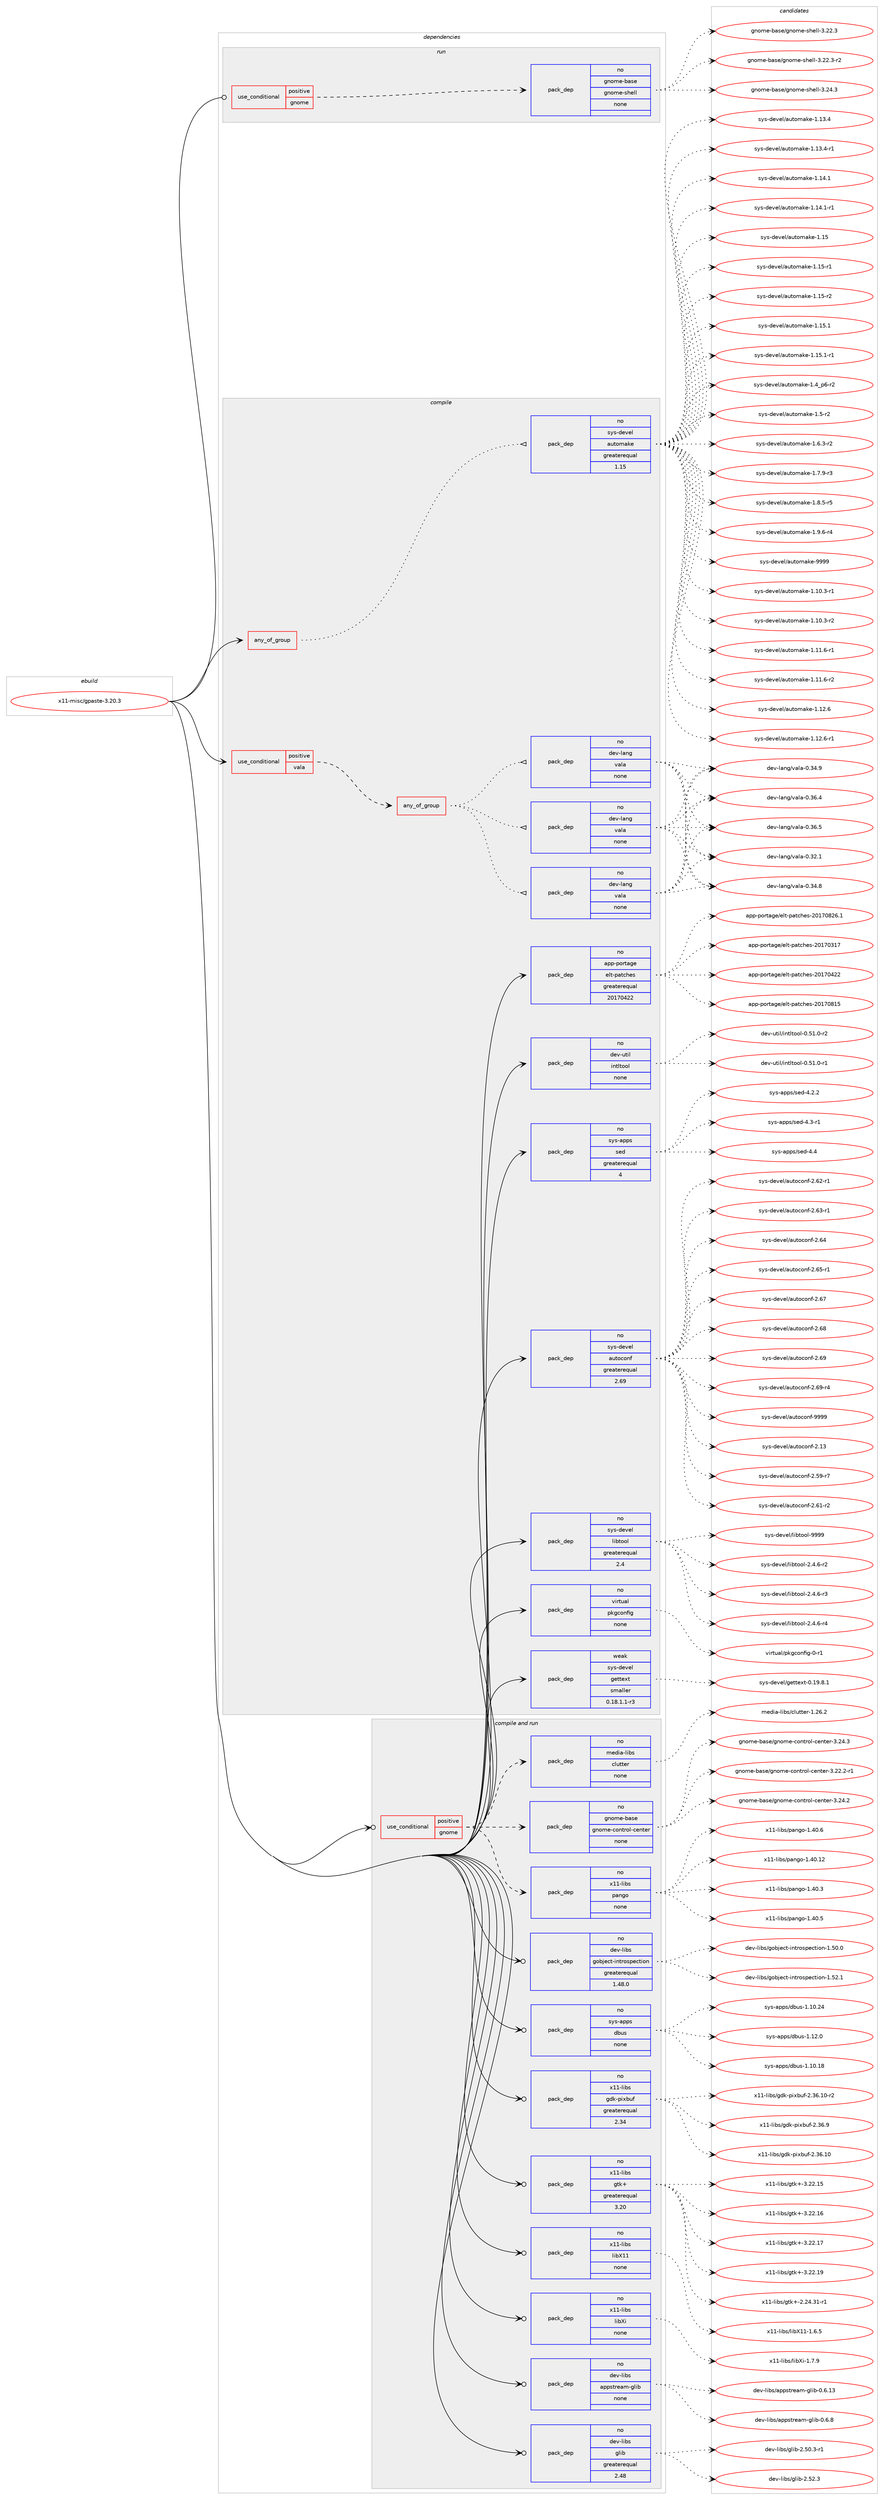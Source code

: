 digraph prolog {

# *************
# Graph options
# *************

newrank=true;
concentrate=true;
compound=true;
graph [rankdir=LR,fontname=Helvetica,fontsize=10,ranksep=1.5];#, ranksep=2.5, nodesep=0.2];
edge  [arrowhead=vee];
node  [fontname=Helvetica,fontsize=10];

# **********
# The ebuild
# **********

subgraph cluster_leftcol {
color=gray;
rank=same;
label=<<i>ebuild</i>>;
id [label="x11-misc/gpaste-3.20.3", color=red, width=4, href="../x11-misc/gpaste-3.20.3.svg"];
}

# ****************
# The dependencies
# ****************

subgraph cluster_midcol {
color=gray;
label=<<i>dependencies</i>>;
subgraph cluster_compile {
fillcolor="#eeeeee";
style=filled;
label=<<i>compile</i>>;
subgraph any9454 {
dependency522282 [label=<<TABLE BORDER="0" CELLBORDER="1" CELLSPACING="0" CELLPADDING="4"><TR><TD CELLPADDING="10">any_of_group</TD></TR></TABLE>>, shape=none, color=red];subgraph pack389402 {
dependency522283 [label=<<TABLE BORDER="0" CELLBORDER="1" CELLSPACING="0" CELLPADDING="4" WIDTH="220"><TR><TD ROWSPAN="6" CELLPADDING="30">pack_dep</TD></TR><TR><TD WIDTH="110">no</TD></TR><TR><TD>sys-devel</TD></TR><TR><TD>automake</TD></TR><TR><TD>greaterequal</TD></TR><TR><TD>1.15</TD></TR></TABLE>>, shape=none, color=blue];
}
dependency522282:e -> dependency522283:w [weight=20,style="dotted",arrowhead="oinv"];
}
id:e -> dependency522282:w [weight=20,style="solid",arrowhead="vee"];
subgraph cond123083 {
dependency522284 [label=<<TABLE BORDER="0" CELLBORDER="1" CELLSPACING="0" CELLPADDING="4"><TR><TD ROWSPAN="3" CELLPADDING="10">use_conditional</TD></TR><TR><TD>positive</TD></TR><TR><TD>vala</TD></TR></TABLE>>, shape=none, color=red];
subgraph any9455 {
dependency522285 [label=<<TABLE BORDER="0" CELLBORDER="1" CELLSPACING="0" CELLPADDING="4"><TR><TD CELLPADDING="10">any_of_group</TD></TR></TABLE>>, shape=none, color=red];subgraph pack389403 {
dependency522286 [label=<<TABLE BORDER="0" CELLBORDER="1" CELLSPACING="0" CELLPADDING="4" WIDTH="220"><TR><TD ROWSPAN="6" CELLPADDING="30">pack_dep</TD></TR><TR><TD WIDTH="110">no</TD></TR><TR><TD>dev-lang</TD></TR><TR><TD>vala</TD></TR><TR><TD>none</TD></TR><TR><TD></TD></TR></TABLE>>, shape=none, color=blue];
}
dependency522285:e -> dependency522286:w [weight=20,style="dotted",arrowhead="oinv"];
subgraph pack389404 {
dependency522287 [label=<<TABLE BORDER="0" CELLBORDER="1" CELLSPACING="0" CELLPADDING="4" WIDTH="220"><TR><TD ROWSPAN="6" CELLPADDING="30">pack_dep</TD></TR><TR><TD WIDTH="110">no</TD></TR><TR><TD>dev-lang</TD></TR><TR><TD>vala</TD></TR><TR><TD>none</TD></TR><TR><TD></TD></TR></TABLE>>, shape=none, color=blue];
}
dependency522285:e -> dependency522287:w [weight=20,style="dotted",arrowhead="oinv"];
subgraph pack389405 {
dependency522288 [label=<<TABLE BORDER="0" CELLBORDER="1" CELLSPACING="0" CELLPADDING="4" WIDTH="220"><TR><TD ROWSPAN="6" CELLPADDING="30">pack_dep</TD></TR><TR><TD WIDTH="110">no</TD></TR><TR><TD>dev-lang</TD></TR><TR><TD>vala</TD></TR><TR><TD>none</TD></TR><TR><TD></TD></TR></TABLE>>, shape=none, color=blue];
}
dependency522285:e -> dependency522288:w [weight=20,style="dotted",arrowhead="oinv"];
}
dependency522284:e -> dependency522285:w [weight=20,style="dashed",arrowhead="vee"];
}
id:e -> dependency522284:w [weight=20,style="solid",arrowhead="vee"];
subgraph pack389406 {
dependency522289 [label=<<TABLE BORDER="0" CELLBORDER="1" CELLSPACING="0" CELLPADDING="4" WIDTH="220"><TR><TD ROWSPAN="6" CELLPADDING="30">pack_dep</TD></TR><TR><TD WIDTH="110">no</TD></TR><TR><TD>app-portage</TD></TR><TR><TD>elt-patches</TD></TR><TR><TD>greaterequal</TD></TR><TR><TD>20170422</TD></TR></TABLE>>, shape=none, color=blue];
}
id:e -> dependency522289:w [weight=20,style="solid",arrowhead="vee"];
subgraph pack389407 {
dependency522290 [label=<<TABLE BORDER="0" CELLBORDER="1" CELLSPACING="0" CELLPADDING="4" WIDTH="220"><TR><TD ROWSPAN="6" CELLPADDING="30">pack_dep</TD></TR><TR><TD WIDTH="110">no</TD></TR><TR><TD>dev-util</TD></TR><TR><TD>intltool</TD></TR><TR><TD>none</TD></TR><TR><TD></TD></TR></TABLE>>, shape=none, color=blue];
}
id:e -> dependency522290:w [weight=20,style="solid",arrowhead="vee"];
subgraph pack389408 {
dependency522291 [label=<<TABLE BORDER="0" CELLBORDER="1" CELLSPACING="0" CELLPADDING="4" WIDTH="220"><TR><TD ROWSPAN="6" CELLPADDING="30">pack_dep</TD></TR><TR><TD WIDTH="110">no</TD></TR><TR><TD>sys-apps</TD></TR><TR><TD>sed</TD></TR><TR><TD>greaterequal</TD></TR><TR><TD>4</TD></TR></TABLE>>, shape=none, color=blue];
}
id:e -> dependency522291:w [weight=20,style="solid",arrowhead="vee"];
subgraph pack389409 {
dependency522292 [label=<<TABLE BORDER="0" CELLBORDER="1" CELLSPACING="0" CELLPADDING="4" WIDTH="220"><TR><TD ROWSPAN="6" CELLPADDING="30">pack_dep</TD></TR><TR><TD WIDTH="110">no</TD></TR><TR><TD>sys-devel</TD></TR><TR><TD>autoconf</TD></TR><TR><TD>greaterequal</TD></TR><TR><TD>2.69</TD></TR></TABLE>>, shape=none, color=blue];
}
id:e -> dependency522292:w [weight=20,style="solid",arrowhead="vee"];
subgraph pack389410 {
dependency522293 [label=<<TABLE BORDER="0" CELLBORDER="1" CELLSPACING="0" CELLPADDING="4" WIDTH="220"><TR><TD ROWSPAN="6" CELLPADDING="30">pack_dep</TD></TR><TR><TD WIDTH="110">no</TD></TR><TR><TD>sys-devel</TD></TR><TR><TD>libtool</TD></TR><TR><TD>greaterequal</TD></TR><TR><TD>2.4</TD></TR></TABLE>>, shape=none, color=blue];
}
id:e -> dependency522293:w [weight=20,style="solid",arrowhead="vee"];
subgraph pack389411 {
dependency522294 [label=<<TABLE BORDER="0" CELLBORDER="1" CELLSPACING="0" CELLPADDING="4" WIDTH="220"><TR><TD ROWSPAN="6" CELLPADDING="30">pack_dep</TD></TR><TR><TD WIDTH="110">no</TD></TR><TR><TD>virtual</TD></TR><TR><TD>pkgconfig</TD></TR><TR><TD>none</TD></TR><TR><TD></TD></TR></TABLE>>, shape=none, color=blue];
}
id:e -> dependency522294:w [weight=20,style="solid",arrowhead="vee"];
subgraph pack389412 {
dependency522295 [label=<<TABLE BORDER="0" CELLBORDER="1" CELLSPACING="0" CELLPADDING="4" WIDTH="220"><TR><TD ROWSPAN="6" CELLPADDING="30">pack_dep</TD></TR><TR><TD WIDTH="110">weak</TD></TR><TR><TD>sys-devel</TD></TR><TR><TD>gettext</TD></TR><TR><TD>smaller</TD></TR><TR><TD>0.18.1.1-r3</TD></TR></TABLE>>, shape=none, color=blue];
}
id:e -> dependency522295:w [weight=20,style="solid",arrowhead="vee"];
}
subgraph cluster_compileandrun {
fillcolor="#eeeeee";
style=filled;
label=<<i>compile and run</i>>;
subgraph cond123084 {
dependency522296 [label=<<TABLE BORDER="0" CELLBORDER="1" CELLSPACING="0" CELLPADDING="4"><TR><TD ROWSPAN="3" CELLPADDING="10">use_conditional</TD></TR><TR><TD>positive</TD></TR><TR><TD>gnome</TD></TR></TABLE>>, shape=none, color=red];
subgraph pack389413 {
dependency522297 [label=<<TABLE BORDER="0" CELLBORDER="1" CELLSPACING="0" CELLPADDING="4" WIDTH="220"><TR><TD ROWSPAN="6" CELLPADDING="30">pack_dep</TD></TR><TR><TD WIDTH="110">no</TD></TR><TR><TD>gnome-base</TD></TR><TR><TD>gnome-control-center</TD></TR><TR><TD>none</TD></TR><TR><TD></TD></TR></TABLE>>, shape=none, color=blue];
}
dependency522296:e -> dependency522297:w [weight=20,style="dashed",arrowhead="vee"];
subgraph pack389414 {
dependency522298 [label=<<TABLE BORDER="0" CELLBORDER="1" CELLSPACING="0" CELLPADDING="4" WIDTH="220"><TR><TD ROWSPAN="6" CELLPADDING="30">pack_dep</TD></TR><TR><TD WIDTH="110">no</TD></TR><TR><TD>media-libs</TD></TR><TR><TD>clutter</TD></TR><TR><TD>none</TD></TR><TR><TD></TD></TR></TABLE>>, shape=none, color=blue];
}
dependency522296:e -> dependency522298:w [weight=20,style="dashed",arrowhead="vee"];
subgraph pack389415 {
dependency522299 [label=<<TABLE BORDER="0" CELLBORDER="1" CELLSPACING="0" CELLPADDING="4" WIDTH="220"><TR><TD ROWSPAN="6" CELLPADDING="30">pack_dep</TD></TR><TR><TD WIDTH="110">no</TD></TR><TR><TD>x11-libs</TD></TR><TR><TD>pango</TD></TR><TR><TD>none</TD></TR><TR><TD></TD></TR></TABLE>>, shape=none, color=blue];
}
dependency522296:e -> dependency522299:w [weight=20,style="dashed",arrowhead="vee"];
}
id:e -> dependency522296:w [weight=20,style="solid",arrowhead="odotvee"];
subgraph pack389416 {
dependency522300 [label=<<TABLE BORDER="0" CELLBORDER="1" CELLSPACING="0" CELLPADDING="4" WIDTH="220"><TR><TD ROWSPAN="6" CELLPADDING="30">pack_dep</TD></TR><TR><TD WIDTH="110">no</TD></TR><TR><TD>dev-libs</TD></TR><TR><TD>appstream-glib</TD></TR><TR><TD>none</TD></TR><TR><TD></TD></TR></TABLE>>, shape=none, color=blue];
}
id:e -> dependency522300:w [weight=20,style="solid",arrowhead="odotvee"];
subgraph pack389417 {
dependency522301 [label=<<TABLE BORDER="0" CELLBORDER="1" CELLSPACING="0" CELLPADDING="4" WIDTH="220"><TR><TD ROWSPAN="6" CELLPADDING="30">pack_dep</TD></TR><TR><TD WIDTH="110">no</TD></TR><TR><TD>dev-libs</TD></TR><TR><TD>glib</TD></TR><TR><TD>greaterequal</TD></TR><TR><TD>2.48</TD></TR></TABLE>>, shape=none, color=blue];
}
id:e -> dependency522301:w [weight=20,style="solid",arrowhead="odotvee"];
subgraph pack389418 {
dependency522302 [label=<<TABLE BORDER="0" CELLBORDER="1" CELLSPACING="0" CELLPADDING="4" WIDTH="220"><TR><TD ROWSPAN="6" CELLPADDING="30">pack_dep</TD></TR><TR><TD WIDTH="110">no</TD></TR><TR><TD>dev-libs</TD></TR><TR><TD>gobject-introspection</TD></TR><TR><TD>greaterequal</TD></TR><TR><TD>1.48.0</TD></TR></TABLE>>, shape=none, color=blue];
}
id:e -> dependency522302:w [weight=20,style="solid",arrowhead="odotvee"];
subgraph pack389419 {
dependency522303 [label=<<TABLE BORDER="0" CELLBORDER="1" CELLSPACING="0" CELLPADDING="4" WIDTH="220"><TR><TD ROWSPAN="6" CELLPADDING="30">pack_dep</TD></TR><TR><TD WIDTH="110">no</TD></TR><TR><TD>sys-apps</TD></TR><TR><TD>dbus</TD></TR><TR><TD>none</TD></TR><TR><TD></TD></TR></TABLE>>, shape=none, color=blue];
}
id:e -> dependency522303:w [weight=20,style="solid",arrowhead="odotvee"];
subgraph pack389420 {
dependency522304 [label=<<TABLE BORDER="0" CELLBORDER="1" CELLSPACING="0" CELLPADDING="4" WIDTH="220"><TR><TD ROWSPAN="6" CELLPADDING="30">pack_dep</TD></TR><TR><TD WIDTH="110">no</TD></TR><TR><TD>x11-libs</TD></TR><TR><TD>gdk-pixbuf</TD></TR><TR><TD>greaterequal</TD></TR><TR><TD>2.34</TD></TR></TABLE>>, shape=none, color=blue];
}
id:e -> dependency522304:w [weight=20,style="solid",arrowhead="odotvee"];
subgraph pack389421 {
dependency522305 [label=<<TABLE BORDER="0" CELLBORDER="1" CELLSPACING="0" CELLPADDING="4" WIDTH="220"><TR><TD ROWSPAN="6" CELLPADDING="30">pack_dep</TD></TR><TR><TD WIDTH="110">no</TD></TR><TR><TD>x11-libs</TD></TR><TR><TD>gtk+</TD></TR><TR><TD>greaterequal</TD></TR><TR><TD>3.20</TD></TR></TABLE>>, shape=none, color=blue];
}
id:e -> dependency522305:w [weight=20,style="solid",arrowhead="odotvee"];
subgraph pack389422 {
dependency522306 [label=<<TABLE BORDER="0" CELLBORDER="1" CELLSPACING="0" CELLPADDING="4" WIDTH="220"><TR><TD ROWSPAN="6" CELLPADDING="30">pack_dep</TD></TR><TR><TD WIDTH="110">no</TD></TR><TR><TD>x11-libs</TD></TR><TR><TD>libX11</TD></TR><TR><TD>none</TD></TR><TR><TD></TD></TR></TABLE>>, shape=none, color=blue];
}
id:e -> dependency522306:w [weight=20,style="solid",arrowhead="odotvee"];
subgraph pack389423 {
dependency522307 [label=<<TABLE BORDER="0" CELLBORDER="1" CELLSPACING="0" CELLPADDING="4" WIDTH="220"><TR><TD ROWSPAN="6" CELLPADDING="30">pack_dep</TD></TR><TR><TD WIDTH="110">no</TD></TR><TR><TD>x11-libs</TD></TR><TR><TD>libXi</TD></TR><TR><TD>none</TD></TR><TR><TD></TD></TR></TABLE>>, shape=none, color=blue];
}
id:e -> dependency522307:w [weight=20,style="solid",arrowhead="odotvee"];
}
subgraph cluster_run {
fillcolor="#eeeeee";
style=filled;
label=<<i>run</i>>;
subgraph cond123085 {
dependency522308 [label=<<TABLE BORDER="0" CELLBORDER="1" CELLSPACING="0" CELLPADDING="4"><TR><TD ROWSPAN="3" CELLPADDING="10">use_conditional</TD></TR><TR><TD>positive</TD></TR><TR><TD>gnome</TD></TR></TABLE>>, shape=none, color=red];
subgraph pack389424 {
dependency522309 [label=<<TABLE BORDER="0" CELLBORDER="1" CELLSPACING="0" CELLPADDING="4" WIDTH="220"><TR><TD ROWSPAN="6" CELLPADDING="30">pack_dep</TD></TR><TR><TD WIDTH="110">no</TD></TR><TR><TD>gnome-base</TD></TR><TR><TD>gnome-shell</TD></TR><TR><TD>none</TD></TR><TR><TD></TD></TR></TABLE>>, shape=none, color=blue];
}
dependency522308:e -> dependency522309:w [weight=20,style="dashed",arrowhead="vee"];
}
id:e -> dependency522308:w [weight=20,style="solid",arrowhead="odot"];
}
}

# **************
# The candidates
# **************

subgraph cluster_choices {
rank=same;
color=gray;
label=<<i>candidates</i>>;

subgraph choice389402 {
color=black;
nodesep=1;
choice11512111545100101118101108479711711611110997107101454946494846514511449 [label="sys-devel/automake-1.10.3-r1", color=red, width=4,href="../sys-devel/automake-1.10.3-r1.svg"];
choice11512111545100101118101108479711711611110997107101454946494846514511450 [label="sys-devel/automake-1.10.3-r2", color=red, width=4,href="../sys-devel/automake-1.10.3-r2.svg"];
choice11512111545100101118101108479711711611110997107101454946494946544511449 [label="sys-devel/automake-1.11.6-r1", color=red, width=4,href="../sys-devel/automake-1.11.6-r1.svg"];
choice11512111545100101118101108479711711611110997107101454946494946544511450 [label="sys-devel/automake-1.11.6-r2", color=red, width=4,href="../sys-devel/automake-1.11.6-r2.svg"];
choice1151211154510010111810110847971171161111099710710145494649504654 [label="sys-devel/automake-1.12.6", color=red, width=4,href="../sys-devel/automake-1.12.6.svg"];
choice11512111545100101118101108479711711611110997107101454946495046544511449 [label="sys-devel/automake-1.12.6-r1", color=red, width=4,href="../sys-devel/automake-1.12.6-r1.svg"];
choice1151211154510010111810110847971171161111099710710145494649514652 [label="sys-devel/automake-1.13.4", color=red, width=4,href="../sys-devel/automake-1.13.4.svg"];
choice11512111545100101118101108479711711611110997107101454946495146524511449 [label="sys-devel/automake-1.13.4-r1", color=red, width=4,href="../sys-devel/automake-1.13.4-r1.svg"];
choice1151211154510010111810110847971171161111099710710145494649524649 [label="sys-devel/automake-1.14.1", color=red, width=4,href="../sys-devel/automake-1.14.1.svg"];
choice11512111545100101118101108479711711611110997107101454946495246494511449 [label="sys-devel/automake-1.14.1-r1", color=red, width=4,href="../sys-devel/automake-1.14.1-r1.svg"];
choice115121115451001011181011084797117116111109971071014549464953 [label="sys-devel/automake-1.15", color=red, width=4,href="../sys-devel/automake-1.15.svg"];
choice1151211154510010111810110847971171161111099710710145494649534511449 [label="sys-devel/automake-1.15-r1", color=red, width=4,href="../sys-devel/automake-1.15-r1.svg"];
choice1151211154510010111810110847971171161111099710710145494649534511450 [label="sys-devel/automake-1.15-r2", color=red, width=4,href="../sys-devel/automake-1.15-r2.svg"];
choice1151211154510010111810110847971171161111099710710145494649534649 [label="sys-devel/automake-1.15.1", color=red, width=4,href="../sys-devel/automake-1.15.1.svg"];
choice11512111545100101118101108479711711611110997107101454946495346494511449 [label="sys-devel/automake-1.15.1-r1", color=red, width=4,href="../sys-devel/automake-1.15.1-r1.svg"];
choice115121115451001011181011084797117116111109971071014549465295112544511450 [label="sys-devel/automake-1.4_p6-r2", color=red, width=4,href="../sys-devel/automake-1.4_p6-r2.svg"];
choice11512111545100101118101108479711711611110997107101454946534511450 [label="sys-devel/automake-1.5-r2", color=red, width=4,href="../sys-devel/automake-1.5-r2.svg"];
choice115121115451001011181011084797117116111109971071014549465446514511450 [label="sys-devel/automake-1.6.3-r2", color=red, width=4,href="../sys-devel/automake-1.6.3-r2.svg"];
choice115121115451001011181011084797117116111109971071014549465546574511451 [label="sys-devel/automake-1.7.9-r3", color=red, width=4,href="../sys-devel/automake-1.7.9-r3.svg"];
choice115121115451001011181011084797117116111109971071014549465646534511453 [label="sys-devel/automake-1.8.5-r5", color=red, width=4,href="../sys-devel/automake-1.8.5-r5.svg"];
choice115121115451001011181011084797117116111109971071014549465746544511452 [label="sys-devel/automake-1.9.6-r4", color=red, width=4,href="../sys-devel/automake-1.9.6-r4.svg"];
choice115121115451001011181011084797117116111109971071014557575757 [label="sys-devel/automake-9999", color=red, width=4,href="../sys-devel/automake-9999.svg"];
dependency522283:e -> choice11512111545100101118101108479711711611110997107101454946494846514511449:w [style=dotted,weight="100"];
dependency522283:e -> choice11512111545100101118101108479711711611110997107101454946494846514511450:w [style=dotted,weight="100"];
dependency522283:e -> choice11512111545100101118101108479711711611110997107101454946494946544511449:w [style=dotted,weight="100"];
dependency522283:e -> choice11512111545100101118101108479711711611110997107101454946494946544511450:w [style=dotted,weight="100"];
dependency522283:e -> choice1151211154510010111810110847971171161111099710710145494649504654:w [style=dotted,weight="100"];
dependency522283:e -> choice11512111545100101118101108479711711611110997107101454946495046544511449:w [style=dotted,weight="100"];
dependency522283:e -> choice1151211154510010111810110847971171161111099710710145494649514652:w [style=dotted,weight="100"];
dependency522283:e -> choice11512111545100101118101108479711711611110997107101454946495146524511449:w [style=dotted,weight="100"];
dependency522283:e -> choice1151211154510010111810110847971171161111099710710145494649524649:w [style=dotted,weight="100"];
dependency522283:e -> choice11512111545100101118101108479711711611110997107101454946495246494511449:w [style=dotted,weight="100"];
dependency522283:e -> choice115121115451001011181011084797117116111109971071014549464953:w [style=dotted,weight="100"];
dependency522283:e -> choice1151211154510010111810110847971171161111099710710145494649534511449:w [style=dotted,weight="100"];
dependency522283:e -> choice1151211154510010111810110847971171161111099710710145494649534511450:w [style=dotted,weight="100"];
dependency522283:e -> choice1151211154510010111810110847971171161111099710710145494649534649:w [style=dotted,weight="100"];
dependency522283:e -> choice11512111545100101118101108479711711611110997107101454946495346494511449:w [style=dotted,weight="100"];
dependency522283:e -> choice115121115451001011181011084797117116111109971071014549465295112544511450:w [style=dotted,weight="100"];
dependency522283:e -> choice11512111545100101118101108479711711611110997107101454946534511450:w [style=dotted,weight="100"];
dependency522283:e -> choice115121115451001011181011084797117116111109971071014549465446514511450:w [style=dotted,weight="100"];
dependency522283:e -> choice115121115451001011181011084797117116111109971071014549465546574511451:w [style=dotted,weight="100"];
dependency522283:e -> choice115121115451001011181011084797117116111109971071014549465646534511453:w [style=dotted,weight="100"];
dependency522283:e -> choice115121115451001011181011084797117116111109971071014549465746544511452:w [style=dotted,weight="100"];
dependency522283:e -> choice115121115451001011181011084797117116111109971071014557575757:w [style=dotted,weight="100"];
}
subgraph choice389403 {
color=black;
nodesep=1;
choice100101118451089711010347118971089745484651504649 [label="dev-lang/vala-0.32.1", color=red, width=4,href="../dev-lang/vala-0.32.1.svg"];
choice100101118451089711010347118971089745484651524656 [label="dev-lang/vala-0.34.8", color=red, width=4,href="../dev-lang/vala-0.34.8.svg"];
choice100101118451089711010347118971089745484651524657 [label="dev-lang/vala-0.34.9", color=red, width=4,href="../dev-lang/vala-0.34.9.svg"];
choice100101118451089711010347118971089745484651544652 [label="dev-lang/vala-0.36.4", color=red, width=4,href="../dev-lang/vala-0.36.4.svg"];
choice100101118451089711010347118971089745484651544653 [label="dev-lang/vala-0.36.5", color=red, width=4,href="../dev-lang/vala-0.36.5.svg"];
dependency522286:e -> choice100101118451089711010347118971089745484651504649:w [style=dotted,weight="100"];
dependency522286:e -> choice100101118451089711010347118971089745484651524656:w [style=dotted,weight="100"];
dependency522286:e -> choice100101118451089711010347118971089745484651524657:w [style=dotted,weight="100"];
dependency522286:e -> choice100101118451089711010347118971089745484651544652:w [style=dotted,weight="100"];
dependency522286:e -> choice100101118451089711010347118971089745484651544653:w [style=dotted,weight="100"];
}
subgraph choice389404 {
color=black;
nodesep=1;
choice100101118451089711010347118971089745484651504649 [label="dev-lang/vala-0.32.1", color=red, width=4,href="../dev-lang/vala-0.32.1.svg"];
choice100101118451089711010347118971089745484651524656 [label="dev-lang/vala-0.34.8", color=red, width=4,href="../dev-lang/vala-0.34.8.svg"];
choice100101118451089711010347118971089745484651524657 [label="dev-lang/vala-0.34.9", color=red, width=4,href="../dev-lang/vala-0.34.9.svg"];
choice100101118451089711010347118971089745484651544652 [label="dev-lang/vala-0.36.4", color=red, width=4,href="../dev-lang/vala-0.36.4.svg"];
choice100101118451089711010347118971089745484651544653 [label="dev-lang/vala-0.36.5", color=red, width=4,href="../dev-lang/vala-0.36.5.svg"];
dependency522287:e -> choice100101118451089711010347118971089745484651504649:w [style=dotted,weight="100"];
dependency522287:e -> choice100101118451089711010347118971089745484651524656:w [style=dotted,weight="100"];
dependency522287:e -> choice100101118451089711010347118971089745484651524657:w [style=dotted,weight="100"];
dependency522287:e -> choice100101118451089711010347118971089745484651544652:w [style=dotted,weight="100"];
dependency522287:e -> choice100101118451089711010347118971089745484651544653:w [style=dotted,weight="100"];
}
subgraph choice389405 {
color=black;
nodesep=1;
choice100101118451089711010347118971089745484651504649 [label="dev-lang/vala-0.32.1", color=red, width=4,href="../dev-lang/vala-0.32.1.svg"];
choice100101118451089711010347118971089745484651524656 [label="dev-lang/vala-0.34.8", color=red, width=4,href="../dev-lang/vala-0.34.8.svg"];
choice100101118451089711010347118971089745484651524657 [label="dev-lang/vala-0.34.9", color=red, width=4,href="../dev-lang/vala-0.34.9.svg"];
choice100101118451089711010347118971089745484651544652 [label="dev-lang/vala-0.36.4", color=red, width=4,href="../dev-lang/vala-0.36.4.svg"];
choice100101118451089711010347118971089745484651544653 [label="dev-lang/vala-0.36.5", color=red, width=4,href="../dev-lang/vala-0.36.5.svg"];
dependency522288:e -> choice100101118451089711010347118971089745484651504649:w [style=dotted,weight="100"];
dependency522288:e -> choice100101118451089711010347118971089745484651524656:w [style=dotted,weight="100"];
dependency522288:e -> choice100101118451089711010347118971089745484651524657:w [style=dotted,weight="100"];
dependency522288:e -> choice100101118451089711010347118971089745484651544652:w [style=dotted,weight="100"];
dependency522288:e -> choice100101118451089711010347118971089745484651544653:w [style=dotted,weight="100"];
}
subgraph choice389406 {
color=black;
nodesep=1;
choice97112112451121111141169710310147101108116451129711699104101115455048495548514955 [label="app-portage/elt-patches-20170317", color=red, width=4,href="../app-portage/elt-patches-20170317.svg"];
choice97112112451121111141169710310147101108116451129711699104101115455048495548525050 [label="app-portage/elt-patches-20170422", color=red, width=4,href="../app-portage/elt-patches-20170422.svg"];
choice97112112451121111141169710310147101108116451129711699104101115455048495548564953 [label="app-portage/elt-patches-20170815", color=red, width=4,href="../app-portage/elt-patches-20170815.svg"];
choice971121124511211111411697103101471011081164511297116991041011154550484955485650544649 [label="app-portage/elt-patches-20170826.1", color=red, width=4,href="../app-portage/elt-patches-20170826.1.svg"];
dependency522289:e -> choice97112112451121111141169710310147101108116451129711699104101115455048495548514955:w [style=dotted,weight="100"];
dependency522289:e -> choice97112112451121111141169710310147101108116451129711699104101115455048495548525050:w [style=dotted,weight="100"];
dependency522289:e -> choice97112112451121111141169710310147101108116451129711699104101115455048495548564953:w [style=dotted,weight="100"];
dependency522289:e -> choice971121124511211111411697103101471011081164511297116991041011154550484955485650544649:w [style=dotted,weight="100"];
}
subgraph choice389407 {
color=black;
nodesep=1;
choice1001011184511711610510847105110116108116111111108454846534946484511449 [label="dev-util/intltool-0.51.0-r1", color=red, width=4,href="../dev-util/intltool-0.51.0-r1.svg"];
choice1001011184511711610510847105110116108116111111108454846534946484511450 [label="dev-util/intltool-0.51.0-r2", color=red, width=4,href="../dev-util/intltool-0.51.0-r2.svg"];
dependency522290:e -> choice1001011184511711610510847105110116108116111111108454846534946484511449:w [style=dotted,weight="100"];
dependency522290:e -> choice1001011184511711610510847105110116108116111111108454846534946484511450:w [style=dotted,weight="100"];
}
subgraph choice389408 {
color=black;
nodesep=1;
choice115121115459711211211547115101100455246504650 [label="sys-apps/sed-4.2.2", color=red, width=4,href="../sys-apps/sed-4.2.2.svg"];
choice115121115459711211211547115101100455246514511449 [label="sys-apps/sed-4.3-r1", color=red, width=4,href="../sys-apps/sed-4.3-r1.svg"];
choice11512111545971121121154711510110045524652 [label="sys-apps/sed-4.4", color=red, width=4,href="../sys-apps/sed-4.4.svg"];
dependency522291:e -> choice115121115459711211211547115101100455246504650:w [style=dotted,weight="100"];
dependency522291:e -> choice115121115459711211211547115101100455246514511449:w [style=dotted,weight="100"];
dependency522291:e -> choice11512111545971121121154711510110045524652:w [style=dotted,weight="100"];
}
subgraph choice389409 {
color=black;
nodesep=1;
choice115121115451001011181011084797117116111991111101024550464951 [label="sys-devel/autoconf-2.13", color=red, width=4,href="../sys-devel/autoconf-2.13.svg"];
choice1151211154510010111810110847971171161119911111010245504653574511455 [label="sys-devel/autoconf-2.59-r7", color=red, width=4,href="../sys-devel/autoconf-2.59-r7.svg"];
choice1151211154510010111810110847971171161119911111010245504654494511450 [label="sys-devel/autoconf-2.61-r2", color=red, width=4,href="../sys-devel/autoconf-2.61-r2.svg"];
choice1151211154510010111810110847971171161119911111010245504654504511449 [label="sys-devel/autoconf-2.62-r1", color=red, width=4,href="../sys-devel/autoconf-2.62-r1.svg"];
choice1151211154510010111810110847971171161119911111010245504654514511449 [label="sys-devel/autoconf-2.63-r1", color=red, width=4,href="../sys-devel/autoconf-2.63-r1.svg"];
choice115121115451001011181011084797117116111991111101024550465452 [label="sys-devel/autoconf-2.64", color=red, width=4,href="../sys-devel/autoconf-2.64.svg"];
choice1151211154510010111810110847971171161119911111010245504654534511449 [label="sys-devel/autoconf-2.65-r1", color=red, width=4,href="../sys-devel/autoconf-2.65-r1.svg"];
choice115121115451001011181011084797117116111991111101024550465455 [label="sys-devel/autoconf-2.67", color=red, width=4,href="../sys-devel/autoconf-2.67.svg"];
choice115121115451001011181011084797117116111991111101024550465456 [label="sys-devel/autoconf-2.68", color=red, width=4,href="../sys-devel/autoconf-2.68.svg"];
choice115121115451001011181011084797117116111991111101024550465457 [label="sys-devel/autoconf-2.69", color=red, width=4,href="../sys-devel/autoconf-2.69.svg"];
choice1151211154510010111810110847971171161119911111010245504654574511452 [label="sys-devel/autoconf-2.69-r4", color=red, width=4,href="../sys-devel/autoconf-2.69-r4.svg"];
choice115121115451001011181011084797117116111991111101024557575757 [label="sys-devel/autoconf-9999", color=red, width=4,href="../sys-devel/autoconf-9999.svg"];
dependency522292:e -> choice115121115451001011181011084797117116111991111101024550464951:w [style=dotted,weight="100"];
dependency522292:e -> choice1151211154510010111810110847971171161119911111010245504653574511455:w [style=dotted,weight="100"];
dependency522292:e -> choice1151211154510010111810110847971171161119911111010245504654494511450:w [style=dotted,weight="100"];
dependency522292:e -> choice1151211154510010111810110847971171161119911111010245504654504511449:w [style=dotted,weight="100"];
dependency522292:e -> choice1151211154510010111810110847971171161119911111010245504654514511449:w [style=dotted,weight="100"];
dependency522292:e -> choice115121115451001011181011084797117116111991111101024550465452:w [style=dotted,weight="100"];
dependency522292:e -> choice1151211154510010111810110847971171161119911111010245504654534511449:w [style=dotted,weight="100"];
dependency522292:e -> choice115121115451001011181011084797117116111991111101024550465455:w [style=dotted,weight="100"];
dependency522292:e -> choice115121115451001011181011084797117116111991111101024550465456:w [style=dotted,weight="100"];
dependency522292:e -> choice115121115451001011181011084797117116111991111101024550465457:w [style=dotted,weight="100"];
dependency522292:e -> choice1151211154510010111810110847971171161119911111010245504654574511452:w [style=dotted,weight="100"];
dependency522292:e -> choice115121115451001011181011084797117116111991111101024557575757:w [style=dotted,weight="100"];
}
subgraph choice389410 {
color=black;
nodesep=1;
choice1151211154510010111810110847108105981161111111084550465246544511450 [label="sys-devel/libtool-2.4.6-r2", color=red, width=4,href="../sys-devel/libtool-2.4.6-r2.svg"];
choice1151211154510010111810110847108105981161111111084550465246544511451 [label="sys-devel/libtool-2.4.6-r3", color=red, width=4,href="../sys-devel/libtool-2.4.6-r3.svg"];
choice1151211154510010111810110847108105981161111111084550465246544511452 [label="sys-devel/libtool-2.4.6-r4", color=red, width=4,href="../sys-devel/libtool-2.4.6-r4.svg"];
choice1151211154510010111810110847108105981161111111084557575757 [label="sys-devel/libtool-9999", color=red, width=4,href="../sys-devel/libtool-9999.svg"];
dependency522293:e -> choice1151211154510010111810110847108105981161111111084550465246544511450:w [style=dotted,weight="100"];
dependency522293:e -> choice1151211154510010111810110847108105981161111111084550465246544511451:w [style=dotted,weight="100"];
dependency522293:e -> choice1151211154510010111810110847108105981161111111084550465246544511452:w [style=dotted,weight="100"];
dependency522293:e -> choice1151211154510010111810110847108105981161111111084557575757:w [style=dotted,weight="100"];
}
subgraph choice389411 {
color=black;
nodesep=1;
choice11810511411611797108471121071039911111010210510345484511449 [label="virtual/pkgconfig-0-r1", color=red, width=4,href="../virtual/pkgconfig-0-r1.svg"];
dependency522294:e -> choice11810511411611797108471121071039911111010210510345484511449:w [style=dotted,weight="100"];
}
subgraph choice389412 {
color=black;
nodesep=1;
choice1151211154510010111810110847103101116116101120116454846495746564649 [label="sys-devel/gettext-0.19.8.1", color=red, width=4,href="../sys-devel/gettext-0.19.8.1.svg"];
dependency522295:e -> choice1151211154510010111810110847103101116116101120116454846495746564649:w [style=dotted,weight="100"];
}
subgraph choice389413 {
color=black;
nodesep=1;
choice1031101111091014598971151014710311011110910145991111101161141111084599101110116101114455146505046504511449 [label="gnome-base/gnome-control-center-3.22.2-r1", color=red, width=4,href="../gnome-base/gnome-control-center-3.22.2-r1.svg"];
choice103110111109101459897115101471031101111091014599111110116114111108459910111011610111445514650524650 [label="gnome-base/gnome-control-center-3.24.2", color=red, width=4,href="../gnome-base/gnome-control-center-3.24.2.svg"];
choice103110111109101459897115101471031101111091014599111110116114111108459910111011610111445514650524651 [label="gnome-base/gnome-control-center-3.24.3", color=red, width=4,href="../gnome-base/gnome-control-center-3.24.3.svg"];
dependency522297:e -> choice1031101111091014598971151014710311011110910145991111101161141111084599101110116101114455146505046504511449:w [style=dotted,weight="100"];
dependency522297:e -> choice103110111109101459897115101471031101111091014599111110116114111108459910111011610111445514650524650:w [style=dotted,weight="100"];
dependency522297:e -> choice103110111109101459897115101471031101111091014599111110116114111108459910111011610111445514650524651:w [style=dotted,weight="100"];
}
subgraph choice389414 {
color=black;
nodesep=1;
choice109101100105974510810598115479910811711611610111445494650544650 [label="media-libs/clutter-1.26.2", color=red, width=4,href="../media-libs/clutter-1.26.2.svg"];
dependency522298:e -> choice109101100105974510810598115479910811711611610111445494650544650:w [style=dotted,weight="100"];
}
subgraph choice389415 {
color=black;
nodesep=1;
choice1204949451081059811547112971101031114549465248464950 [label="x11-libs/pango-1.40.12", color=red, width=4,href="../x11-libs/pango-1.40.12.svg"];
choice12049494510810598115471129711010311145494652484651 [label="x11-libs/pango-1.40.3", color=red, width=4,href="../x11-libs/pango-1.40.3.svg"];
choice12049494510810598115471129711010311145494652484653 [label="x11-libs/pango-1.40.5", color=red, width=4,href="../x11-libs/pango-1.40.5.svg"];
choice12049494510810598115471129711010311145494652484654 [label="x11-libs/pango-1.40.6", color=red, width=4,href="../x11-libs/pango-1.40.6.svg"];
dependency522299:e -> choice1204949451081059811547112971101031114549465248464950:w [style=dotted,weight="100"];
dependency522299:e -> choice12049494510810598115471129711010311145494652484651:w [style=dotted,weight="100"];
dependency522299:e -> choice12049494510810598115471129711010311145494652484653:w [style=dotted,weight="100"];
dependency522299:e -> choice12049494510810598115471129711010311145494652484654:w [style=dotted,weight="100"];
}
subgraph choice389416 {
color=black;
nodesep=1;
choice1001011184510810598115479711211211511611410197109451031081059845484654464951 [label="dev-libs/appstream-glib-0.6.13", color=red, width=4,href="../dev-libs/appstream-glib-0.6.13.svg"];
choice10010111845108105981154797112112115116114101971094510310810598454846544656 [label="dev-libs/appstream-glib-0.6.8", color=red, width=4,href="../dev-libs/appstream-glib-0.6.8.svg"];
dependency522300:e -> choice1001011184510810598115479711211211511611410197109451031081059845484654464951:w [style=dotted,weight="100"];
dependency522300:e -> choice10010111845108105981154797112112115116114101971094510310810598454846544656:w [style=dotted,weight="100"];
}
subgraph choice389417 {
color=black;
nodesep=1;
choice10010111845108105981154710310810598455046534846514511449 [label="dev-libs/glib-2.50.3-r1", color=red, width=4,href="../dev-libs/glib-2.50.3-r1.svg"];
choice1001011184510810598115471031081059845504653504651 [label="dev-libs/glib-2.52.3", color=red, width=4,href="../dev-libs/glib-2.52.3.svg"];
dependency522301:e -> choice10010111845108105981154710310810598455046534846514511449:w [style=dotted,weight="100"];
dependency522301:e -> choice1001011184510810598115471031081059845504653504651:w [style=dotted,weight="100"];
}
subgraph choice389418 {
color=black;
nodesep=1;
choice1001011184510810598115471031119810610199116451051101161141111151121019911610511111045494653484648 [label="dev-libs/gobject-introspection-1.50.0", color=red, width=4,href="../dev-libs/gobject-introspection-1.50.0.svg"];
choice1001011184510810598115471031119810610199116451051101161141111151121019911610511111045494653504649 [label="dev-libs/gobject-introspection-1.52.1", color=red, width=4,href="../dev-libs/gobject-introspection-1.52.1.svg"];
dependency522302:e -> choice1001011184510810598115471031119810610199116451051101161141111151121019911610511111045494653484648:w [style=dotted,weight="100"];
dependency522302:e -> choice1001011184510810598115471031119810610199116451051101161141111151121019911610511111045494653504649:w [style=dotted,weight="100"];
}
subgraph choice389419 {
color=black;
nodesep=1;
choice115121115459711211211547100981171154549464948464956 [label="sys-apps/dbus-1.10.18", color=red, width=4,href="../sys-apps/dbus-1.10.18.svg"];
choice115121115459711211211547100981171154549464948465052 [label="sys-apps/dbus-1.10.24", color=red, width=4,href="../sys-apps/dbus-1.10.24.svg"];
choice1151211154597112112115471009811711545494649504648 [label="sys-apps/dbus-1.12.0", color=red, width=4,href="../sys-apps/dbus-1.12.0.svg"];
dependency522303:e -> choice115121115459711211211547100981171154549464948464956:w [style=dotted,weight="100"];
dependency522303:e -> choice115121115459711211211547100981171154549464948465052:w [style=dotted,weight="100"];
dependency522303:e -> choice1151211154597112112115471009811711545494649504648:w [style=dotted,weight="100"];
}
subgraph choice389420 {
color=black;
nodesep=1;
choice120494945108105981154710310010745112105120981171024550465154464948 [label="x11-libs/gdk-pixbuf-2.36.10", color=red, width=4,href="../x11-libs/gdk-pixbuf-2.36.10.svg"];
choice1204949451081059811547103100107451121051209811710245504651544649484511450 [label="x11-libs/gdk-pixbuf-2.36.10-r2", color=red, width=4,href="../x11-libs/gdk-pixbuf-2.36.10-r2.svg"];
choice1204949451081059811547103100107451121051209811710245504651544657 [label="x11-libs/gdk-pixbuf-2.36.9", color=red, width=4,href="../x11-libs/gdk-pixbuf-2.36.9.svg"];
dependency522304:e -> choice120494945108105981154710310010745112105120981171024550465154464948:w [style=dotted,weight="100"];
dependency522304:e -> choice1204949451081059811547103100107451121051209811710245504651544649484511450:w [style=dotted,weight="100"];
dependency522304:e -> choice1204949451081059811547103100107451121051209811710245504651544657:w [style=dotted,weight="100"];
}
subgraph choice389421 {
color=black;
nodesep=1;
choice12049494510810598115471031161074345504650524651494511449 [label="x11-libs/gtk+-2.24.31-r1", color=red, width=4,href="../x11-libs/gtk+-2.24.31-r1.svg"];
choice1204949451081059811547103116107434551465050464953 [label="x11-libs/gtk+-3.22.15", color=red, width=4,href="../x11-libs/gtk+-3.22.15.svg"];
choice1204949451081059811547103116107434551465050464954 [label="x11-libs/gtk+-3.22.16", color=red, width=4,href="../x11-libs/gtk+-3.22.16.svg"];
choice1204949451081059811547103116107434551465050464955 [label="x11-libs/gtk+-3.22.17", color=red, width=4,href="../x11-libs/gtk+-3.22.17.svg"];
choice1204949451081059811547103116107434551465050464957 [label="x11-libs/gtk+-3.22.19", color=red, width=4,href="../x11-libs/gtk+-3.22.19.svg"];
dependency522305:e -> choice12049494510810598115471031161074345504650524651494511449:w [style=dotted,weight="100"];
dependency522305:e -> choice1204949451081059811547103116107434551465050464953:w [style=dotted,weight="100"];
dependency522305:e -> choice1204949451081059811547103116107434551465050464954:w [style=dotted,weight="100"];
dependency522305:e -> choice1204949451081059811547103116107434551465050464955:w [style=dotted,weight="100"];
dependency522305:e -> choice1204949451081059811547103116107434551465050464957:w [style=dotted,weight="100"];
}
subgraph choice389422 {
color=black;
nodesep=1;
choice120494945108105981154710810598884949454946544653 [label="x11-libs/libX11-1.6.5", color=red, width=4,href="../x11-libs/libX11-1.6.5.svg"];
dependency522306:e -> choice120494945108105981154710810598884949454946544653:w [style=dotted,weight="100"];
}
subgraph choice389423 {
color=black;
nodesep=1;
choice12049494510810598115471081059888105454946554657 [label="x11-libs/libXi-1.7.9", color=red, width=4,href="../x11-libs/libXi-1.7.9.svg"];
dependency522307:e -> choice12049494510810598115471081059888105454946554657:w [style=dotted,weight="100"];
}
subgraph choice389424 {
color=black;
nodesep=1;
choice103110111109101459897115101471031101111091014511510410110810845514650504651 [label="gnome-base/gnome-shell-3.22.3", color=red, width=4,href="../gnome-base/gnome-shell-3.22.3.svg"];
choice1031101111091014598971151014710311011110910145115104101108108455146505046514511450 [label="gnome-base/gnome-shell-3.22.3-r2", color=red, width=4,href="../gnome-base/gnome-shell-3.22.3-r2.svg"];
choice103110111109101459897115101471031101111091014511510410110810845514650524651 [label="gnome-base/gnome-shell-3.24.3", color=red, width=4,href="../gnome-base/gnome-shell-3.24.3.svg"];
dependency522309:e -> choice103110111109101459897115101471031101111091014511510410110810845514650504651:w [style=dotted,weight="100"];
dependency522309:e -> choice1031101111091014598971151014710311011110910145115104101108108455146505046514511450:w [style=dotted,weight="100"];
dependency522309:e -> choice103110111109101459897115101471031101111091014511510410110810845514650524651:w [style=dotted,weight="100"];
}
}

}
